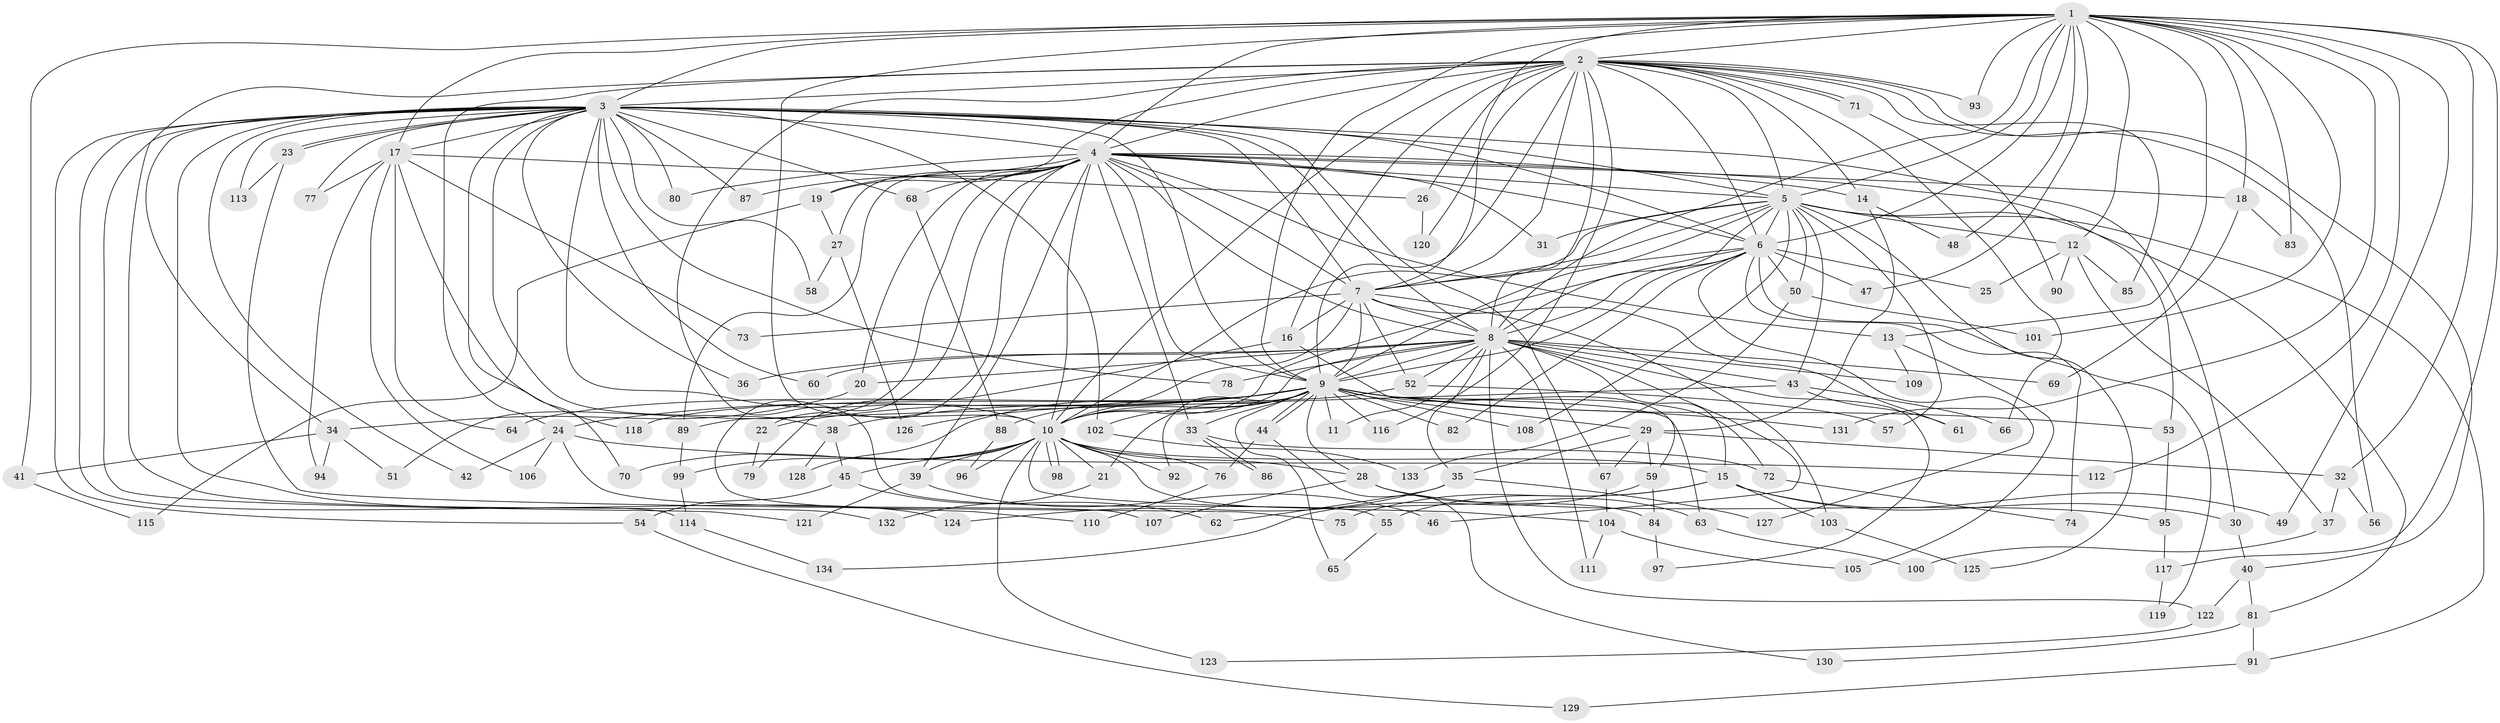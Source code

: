 // Generated by graph-tools (version 1.1) at 2025/34/03/09/25 02:34:47]
// undirected, 134 vertices, 293 edges
graph export_dot {
graph [start="1"]
  node [color=gray90,style=filled];
  1;
  2;
  3;
  4;
  5;
  6;
  7;
  8;
  9;
  10;
  11;
  12;
  13;
  14;
  15;
  16;
  17;
  18;
  19;
  20;
  21;
  22;
  23;
  24;
  25;
  26;
  27;
  28;
  29;
  30;
  31;
  32;
  33;
  34;
  35;
  36;
  37;
  38;
  39;
  40;
  41;
  42;
  43;
  44;
  45;
  46;
  47;
  48;
  49;
  50;
  51;
  52;
  53;
  54;
  55;
  56;
  57;
  58;
  59;
  60;
  61;
  62;
  63;
  64;
  65;
  66;
  67;
  68;
  69;
  70;
  71;
  72;
  73;
  74;
  75;
  76;
  77;
  78;
  79;
  80;
  81;
  82;
  83;
  84;
  85;
  86;
  87;
  88;
  89;
  90;
  91;
  92;
  93;
  94;
  95;
  96;
  97;
  98;
  99;
  100;
  101;
  102;
  103;
  104;
  105;
  106;
  107;
  108;
  109;
  110;
  111;
  112;
  113;
  114;
  115;
  116;
  117;
  118;
  119;
  120;
  121;
  122;
  123;
  124;
  125;
  126;
  127;
  128;
  129;
  130;
  131;
  132;
  133;
  134;
  1 -- 2;
  1 -- 3;
  1 -- 4;
  1 -- 5;
  1 -- 6;
  1 -- 7;
  1 -- 8;
  1 -- 9;
  1 -- 10;
  1 -- 12;
  1 -- 13;
  1 -- 17;
  1 -- 18;
  1 -- 32;
  1 -- 41;
  1 -- 47;
  1 -- 48;
  1 -- 49;
  1 -- 83;
  1 -- 93;
  1 -- 101;
  1 -- 112;
  1 -- 117;
  1 -- 131;
  2 -- 3;
  2 -- 4;
  2 -- 5;
  2 -- 6;
  2 -- 7;
  2 -- 8;
  2 -- 9;
  2 -- 10;
  2 -- 14;
  2 -- 16;
  2 -- 19;
  2 -- 24;
  2 -- 26;
  2 -- 40;
  2 -- 55;
  2 -- 56;
  2 -- 66;
  2 -- 71;
  2 -- 71;
  2 -- 85;
  2 -- 93;
  2 -- 116;
  2 -- 120;
  2 -- 132;
  3 -- 4;
  3 -- 5;
  3 -- 6;
  3 -- 7;
  3 -- 8;
  3 -- 9;
  3 -- 10;
  3 -- 17;
  3 -- 23;
  3 -- 23;
  3 -- 30;
  3 -- 34;
  3 -- 36;
  3 -- 38;
  3 -- 42;
  3 -- 54;
  3 -- 58;
  3 -- 60;
  3 -- 67;
  3 -- 68;
  3 -- 70;
  3 -- 77;
  3 -- 78;
  3 -- 80;
  3 -- 87;
  3 -- 102;
  3 -- 113;
  3 -- 114;
  3 -- 121;
  3 -- 124;
  4 -- 5;
  4 -- 6;
  4 -- 7;
  4 -- 8;
  4 -- 9;
  4 -- 10;
  4 -- 13;
  4 -- 14;
  4 -- 18;
  4 -- 19;
  4 -- 20;
  4 -- 22;
  4 -- 27;
  4 -- 31;
  4 -- 33;
  4 -- 39;
  4 -- 51;
  4 -- 53;
  4 -- 68;
  4 -- 80;
  4 -- 87;
  4 -- 89;
  4 -- 110;
  5 -- 6;
  5 -- 7;
  5 -- 8;
  5 -- 9;
  5 -- 10;
  5 -- 12;
  5 -- 31;
  5 -- 43;
  5 -- 50;
  5 -- 57;
  5 -- 81;
  5 -- 91;
  5 -- 108;
  5 -- 125;
  6 -- 7;
  6 -- 8;
  6 -- 9;
  6 -- 10;
  6 -- 25;
  6 -- 47;
  6 -- 50;
  6 -- 74;
  6 -- 82;
  6 -- 119;
  6 -- 127;
  7 -- 8;
  7 -- 9;
  7 -- 10;
  7 -- 16;
  7 -- 52;
  7 -- 61;
  7 -- 73;
  7 -- 103;
  8 -- 9;
  8 -- 10;
  8 -- 11;
  8 -- 15;
  8 -- 20;
  8 -- 35;
  8 -- 36;
  8 -- 43;
  8 -- 46;
  8 -- 52;
  8 -- 60;
  8 -- 69;
  8 -- 78;
  8 -- 97;
  8 -- 109;
  8 -- 111;
  8 -- 122;
  9 -- 10;
  9 -- 11;
  9 -- 21;
  9 -- 22;
  9 -- 24;
  9 -- 28;
  9 -- 29;
  9 -- 33;
  9 -- 38;
  9 -- 44;
  9 -- 44;
  9 -- 53;
  9 -- 63;
  9 -- 64;
  9 -- 65;
  9 -- 72;
  9 -- 82;
  9 -- 88;
  9 -- 92;
  9 -- 102;
  9 -- 108;
  9 -- 116;
  9 -- 126;
  9 -- 128;
  9 -- 131;
  10 -- 15;
  10 -- 21;
  10 -- 28;
  10 -- 39;
  10 -- 45;
  10 -- 70;
  10 -- 76;
  10 -- 84;
  10 -- 92;
  10 -- 96;
  10 -- 98;
  10 -- 98;
  10 -- 99;
  10 -- 104;
  10 -- 123;
  12 -- 25;
  12 -- 37;
  12 -- 85;
  12 -- 90;
  13 -- 105;
  13 -- 109;
  14 -- 29;
  14 -- 48;
  15 -- 30;
  15 -- 49;
  15 -- 55;
  15 -- 75;
  15 -- 103;
  16 -- 59;
  16 -- 79;
  17 -- 26;
  17 -- 64;
  17 -- 73;
  17 -- 77;
  17 -- 94;
  17 -- 106;
  17 -- 118;
  18 -- 69;
  18 -- 83;
  19 -- 27;
  19 -- 115;
  20 -- 34;
  21 -- 132;
  22 -- 79;
  23 -- 75;
  23 -- 113;
  24 -- 42;
  24 -- 106;
  24 -- 107;
  24 -- 112;
  26 -- 120;
  27 -- 58;
  27 -- 126;
  28 -- 63;
  28 -- 95;
  28 -- 107;
  29 -- 32;
  29 -- 35;
  29 -- 59;
  29 -- 67;
  30 -- 40;
  32 -- 37;
  32 -- 56;
  33 -- 72;
  33 -- 86;
  33 -- 86;
  34 -- 41;
  34 -- 51;
  34 -- 94;
  35 -- 62;
  35 -- 124;
  35 -- 127;
  37 -- 100;
  38 -- 45;
  38 -- 128;
  39 -- 46;
  39 -- 121;
  40 -- 81;
  40 -- 122;
  41 -- 115;
  43 -- 61;
  43 -- 66;
  43 -- 89;
  44 -- 76;
  44 -- 130;
  45 -- 54;
  45 -- 62;
  50 -- 101;
  50 -- 133;
  52 -- 57;
  52 -- 118;
  53 -- 95;
  54 -- 129;
  55 -- 65;
  59 -- 84;
  59 -- 134;
  63 -- 100;
  67 -- 104;
  68 -- 88;
  71 -- 90;
  72 -- 74;
  76 -- 110;
  81 -- 91;
  81 -- 130;
  84 -- 97;
  88 -- 96;
  89 -- 99;
  91 -- 129;
  95 -- 117;
  99 -- 114;
  102 -- 133;
  103 -- 125;
  104 -- 105;
  104 -- 111;
  114 -- 134;
  117 -- 119;
  122 -- 123;
}
